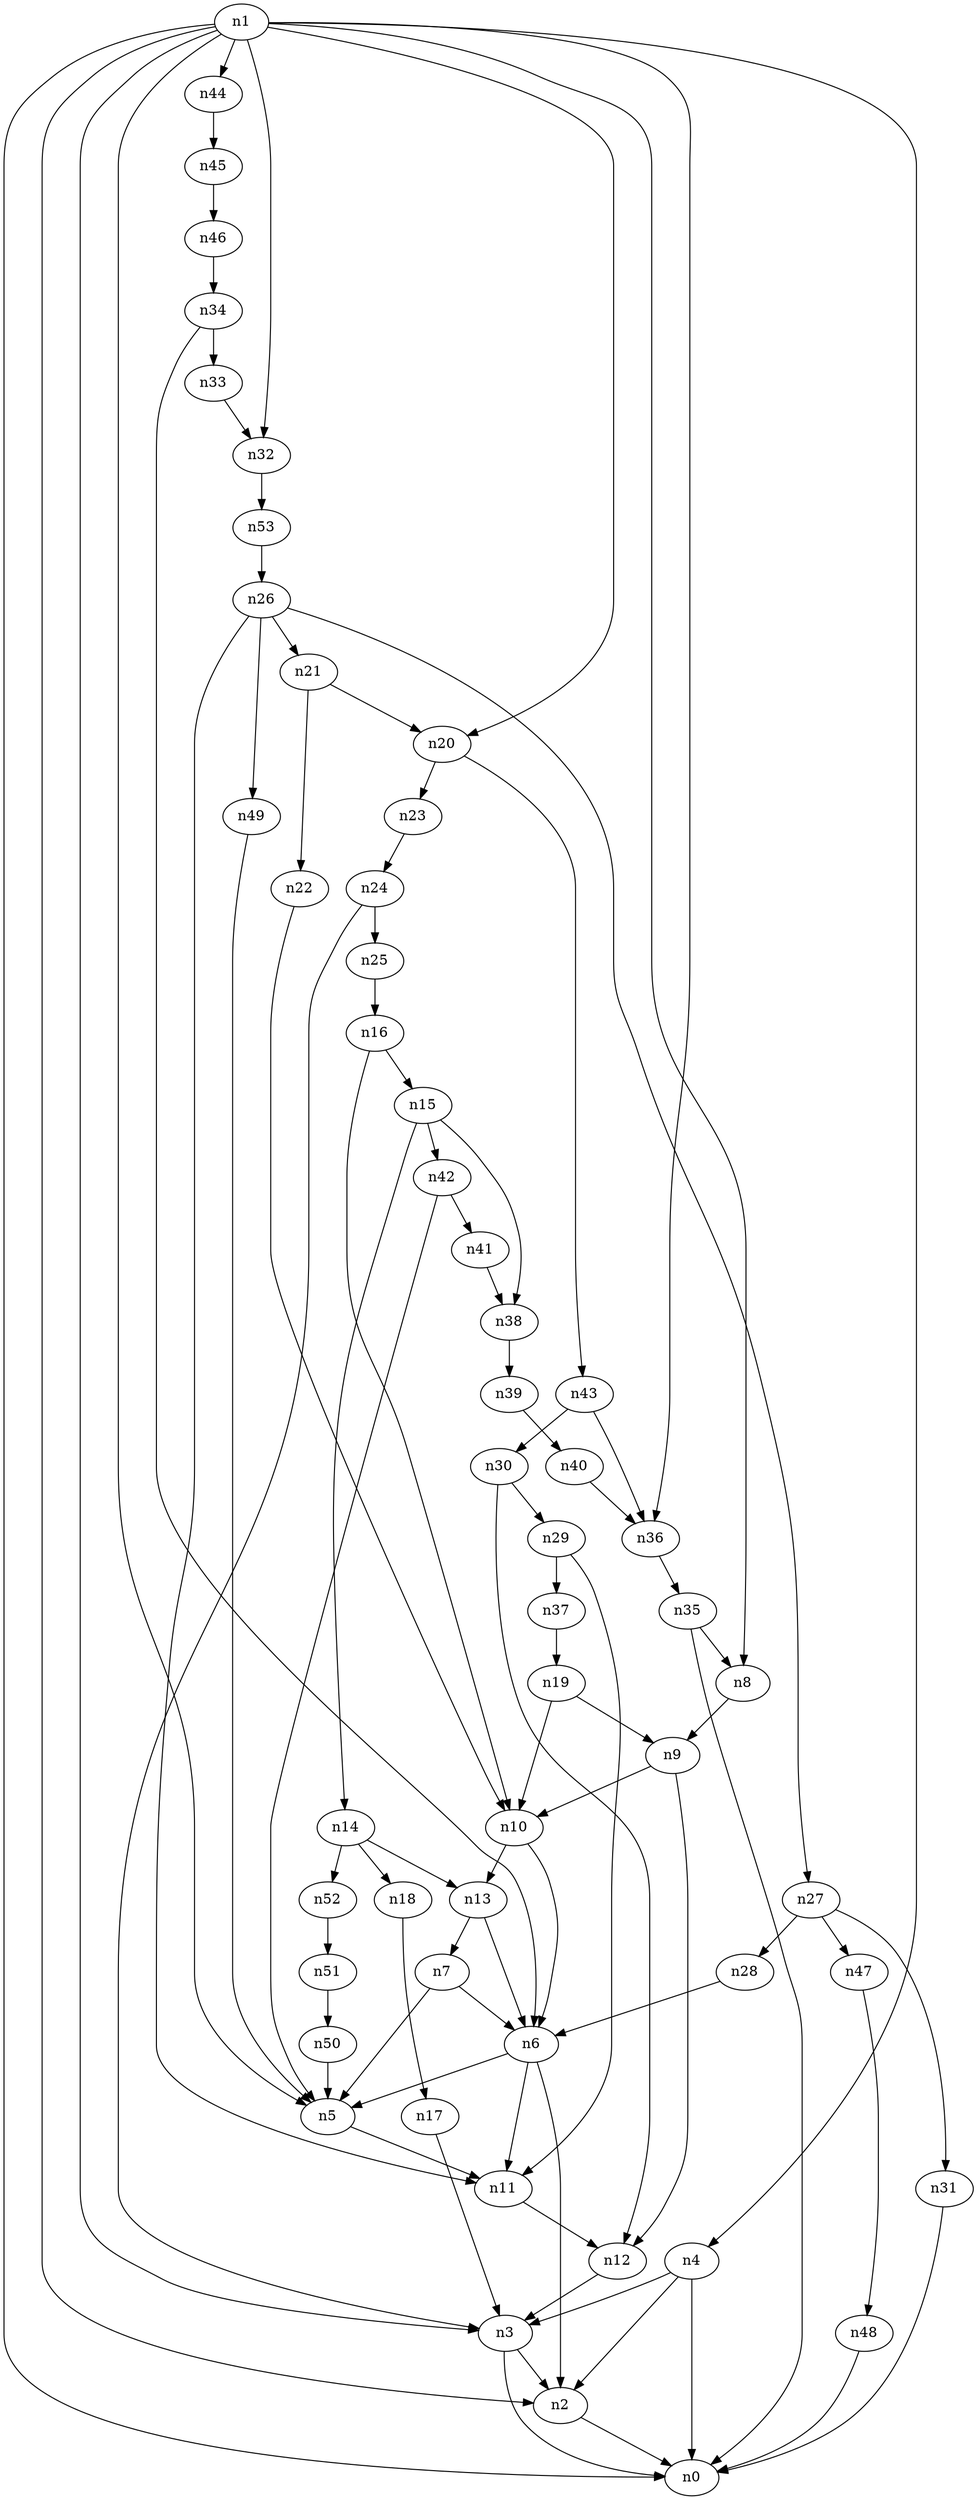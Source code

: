 digraph G {
	n1 -> n0	 [_graphml_id=e0];
	n1 -> n2	 [_graphml_id=e1];
	n1 -> n3	 [_graphml_id=e6];
	n1 -> n4	 [_graphml_id=e9];
	n1 -> n5	 [_graphml_id=e10];
	n1 -> n8	 [_graphml_id=e15];
	n1 -> n20	 [_graphml_id=e35];
	n1 -> n32	 [_graphml_id=e55];
	n1 -> n36	 [_graphml_id=e61];
	n1 -> n44	 [_graphml_id=e75];
	n2 -> n0	 [_graphml_id=e5];
	n3 -> n0	 [_graphml_id=e8];
	n3 -> n2	 [_graphml_id=e2];
	n4 -> n0	 [_graphml_id=e4];
	n4 -> n2	 [_graphml_id=e7];
	n4 -> n3	 [_graphml_id=e3];
	n5 -> n11	 [_graphml_id=e19];
	n6 -> n2	 [_graphml_id=e12];
	n6 -> n5	 [_graphml_id=e11];
	n6 -> n11	 [_graphml_id=e34];
	n7 -> n5	 [_graphml_id=e14];
	n7 -> n6	 [_graphml_id=e13];
	n8 -> n9	 [_graphml_id=e16];
	n9 -> n10	 [_graphml_id=e17];
	n9 -> n12	 [_graphml_id=e44];
	n10 -> n6	 [_graphml_id=e18];
	n10 -> n13	 [_graphml_id=e24];
	n11 -> n12	 [_graphml_id=e20];
	n12 -> n3	 [_graphml_id=e21];
	n13 -> n6	 [_graphml_id=e23];
	n13 -> n7	 [_graphml_id=e22];
	n14 -> n13	 [_graphml_id=e25];
	n14 -> n18	 [_graphml_id=e31];
	n14 -> n52	 [_graphml_id=e88];
	n15 -> n14	 [_graphml_id=e26];
	n15 -> n38	 [_graphml_id=e65];
	n15 -> n42	 [_graphml_id=e74];
	n16 -> n10	 [_graphml_id=e28];
	n16 -> n15	 [_graphml_id=e27];
	n17 -> n3	 [_graphml_id=e29];
	n18 -> n17	 [_graphml_id=e30];
	n19 -> n9	 [_graphml_id=e32];
	n19 -> n10	 [_graphml_id=e33];
	n20 -> n23	 [_graphml_id=e39];
	n20 -> n43	 [_graphml_id=e84];
	n21 -> n20	 [_graphml_id=e36];
	n21 -> n22	 [_graphml_id=e37];
	n22 -> n10	 [_graphml_id=e38];
	n23 -> n24	 [_graphml_id=e40];
	n24 -> n3	 [_graphml_id=e41];
	n24 -> n25	 [_graphml_id=e42];
	n25 -> n16	 [_graphml_id=e43];
	n26 -> n11	 [_graphml_id=e54];
	n26 -> n21	 [_graphml_id=e45];
	n26 -> n27	 [_graphml_id=e46];
	n26 -> n49	 [_graphml_id=e83];
	n27 -> n28	 [_graphml_id=e47];
	n27 -> n31	 [_graphml_id=e52];
	n27 -> n47	 [_graphml_id=e79];
	n28 -> n6	 [_graphml_id=e48];
	n29 -> n11	 [_graphml_id=e49];
	n29 -> n37	 [_graphml_id=e62];
	n30 -> n12	 [_graphml_id=e51];
	n30 -> n29	 [_graphml_id=e50];
	n31 -> n0	 [_graphml_id=e53];
	n32 -> n53	 [_graphml_id=e90];
	n33 -> n32	 [_graphml_id=e56];
	n34 -> n6	 [_graphml_id=e58];
	n34 -> n33	 [_graphml_id=e57];
	n35 -> n0	 [_graphml_id=e64];
	n35 -> n8	 [_graphml_id=e59];
	n36 -> n35	 [_graphml_id=e60];
	n37 -> n19	 [_graphml_id=e63];
	n38 -> n39	 [_graphml_id=e66];
	n39 -> n40	 [_graphml_id=e67];
	n40 -> n36	 [_graphml_id=e68];
	n41 -> n38	 [_graphml_id=e69];
	n42 -> n5	 [_graphml_id=e71];
	n42 -> n41	 [_graphml_id=e70];
	n43 -> n30	 [_graphml_id=e72];
	n43 -> n36	 [_graphml_id=e73];
	n44 -> n45	 [_graphml_id=e76];
	n45 -> n46	 [_graphml_id=e77];
	n46 -> n34	 [_graphml_id=e78];
	n47 -> n48	 [_graphml_id=e80];
	n48 -> n0	 [_graphml_id=e81];
	n49 -> n5	 [_graphml_id=e82];
	n50 -> n5	 [_graphml_id=e85];
	n51 -> n50	 [_graphml_id=e86];
	n52 -> n51	 [_graphml_id=e87];
	n53 -> n26	 [_graphml_id=e89];
}
